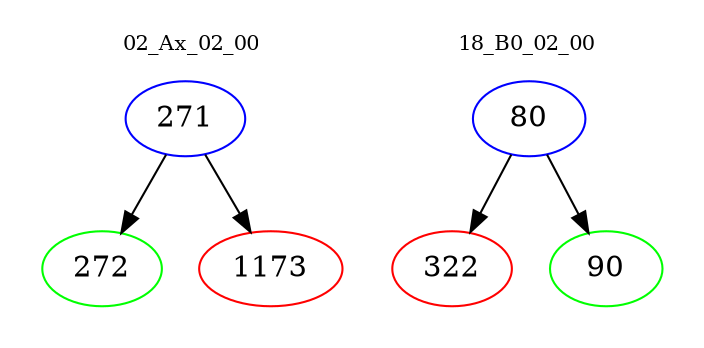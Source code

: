 digraph{
subgraph cluster_0 {
color = white
label = "02_Ax_02_00";
fontsize=10;
T0_271 [label="271", color="blue"]
T0_271 -> T0_272 [color="black"]
T0_272 [label="272", color="green"]
T0_271 -> T0_1173 [color="black"]
T0_1173 [label="1173", color="red"]
}
subgraph cluster_1 {
color = white
label = "18_B0_02_00";
fontsize=10;
T1_80 [label="80", color="blue"]
T1_80 -> T1_322 [color="black"]
T1_322 [label="322", color="red"]
T1_80 -> T1_90 [color="black"]
T1_90 [label="90", color="green"]
}
}
